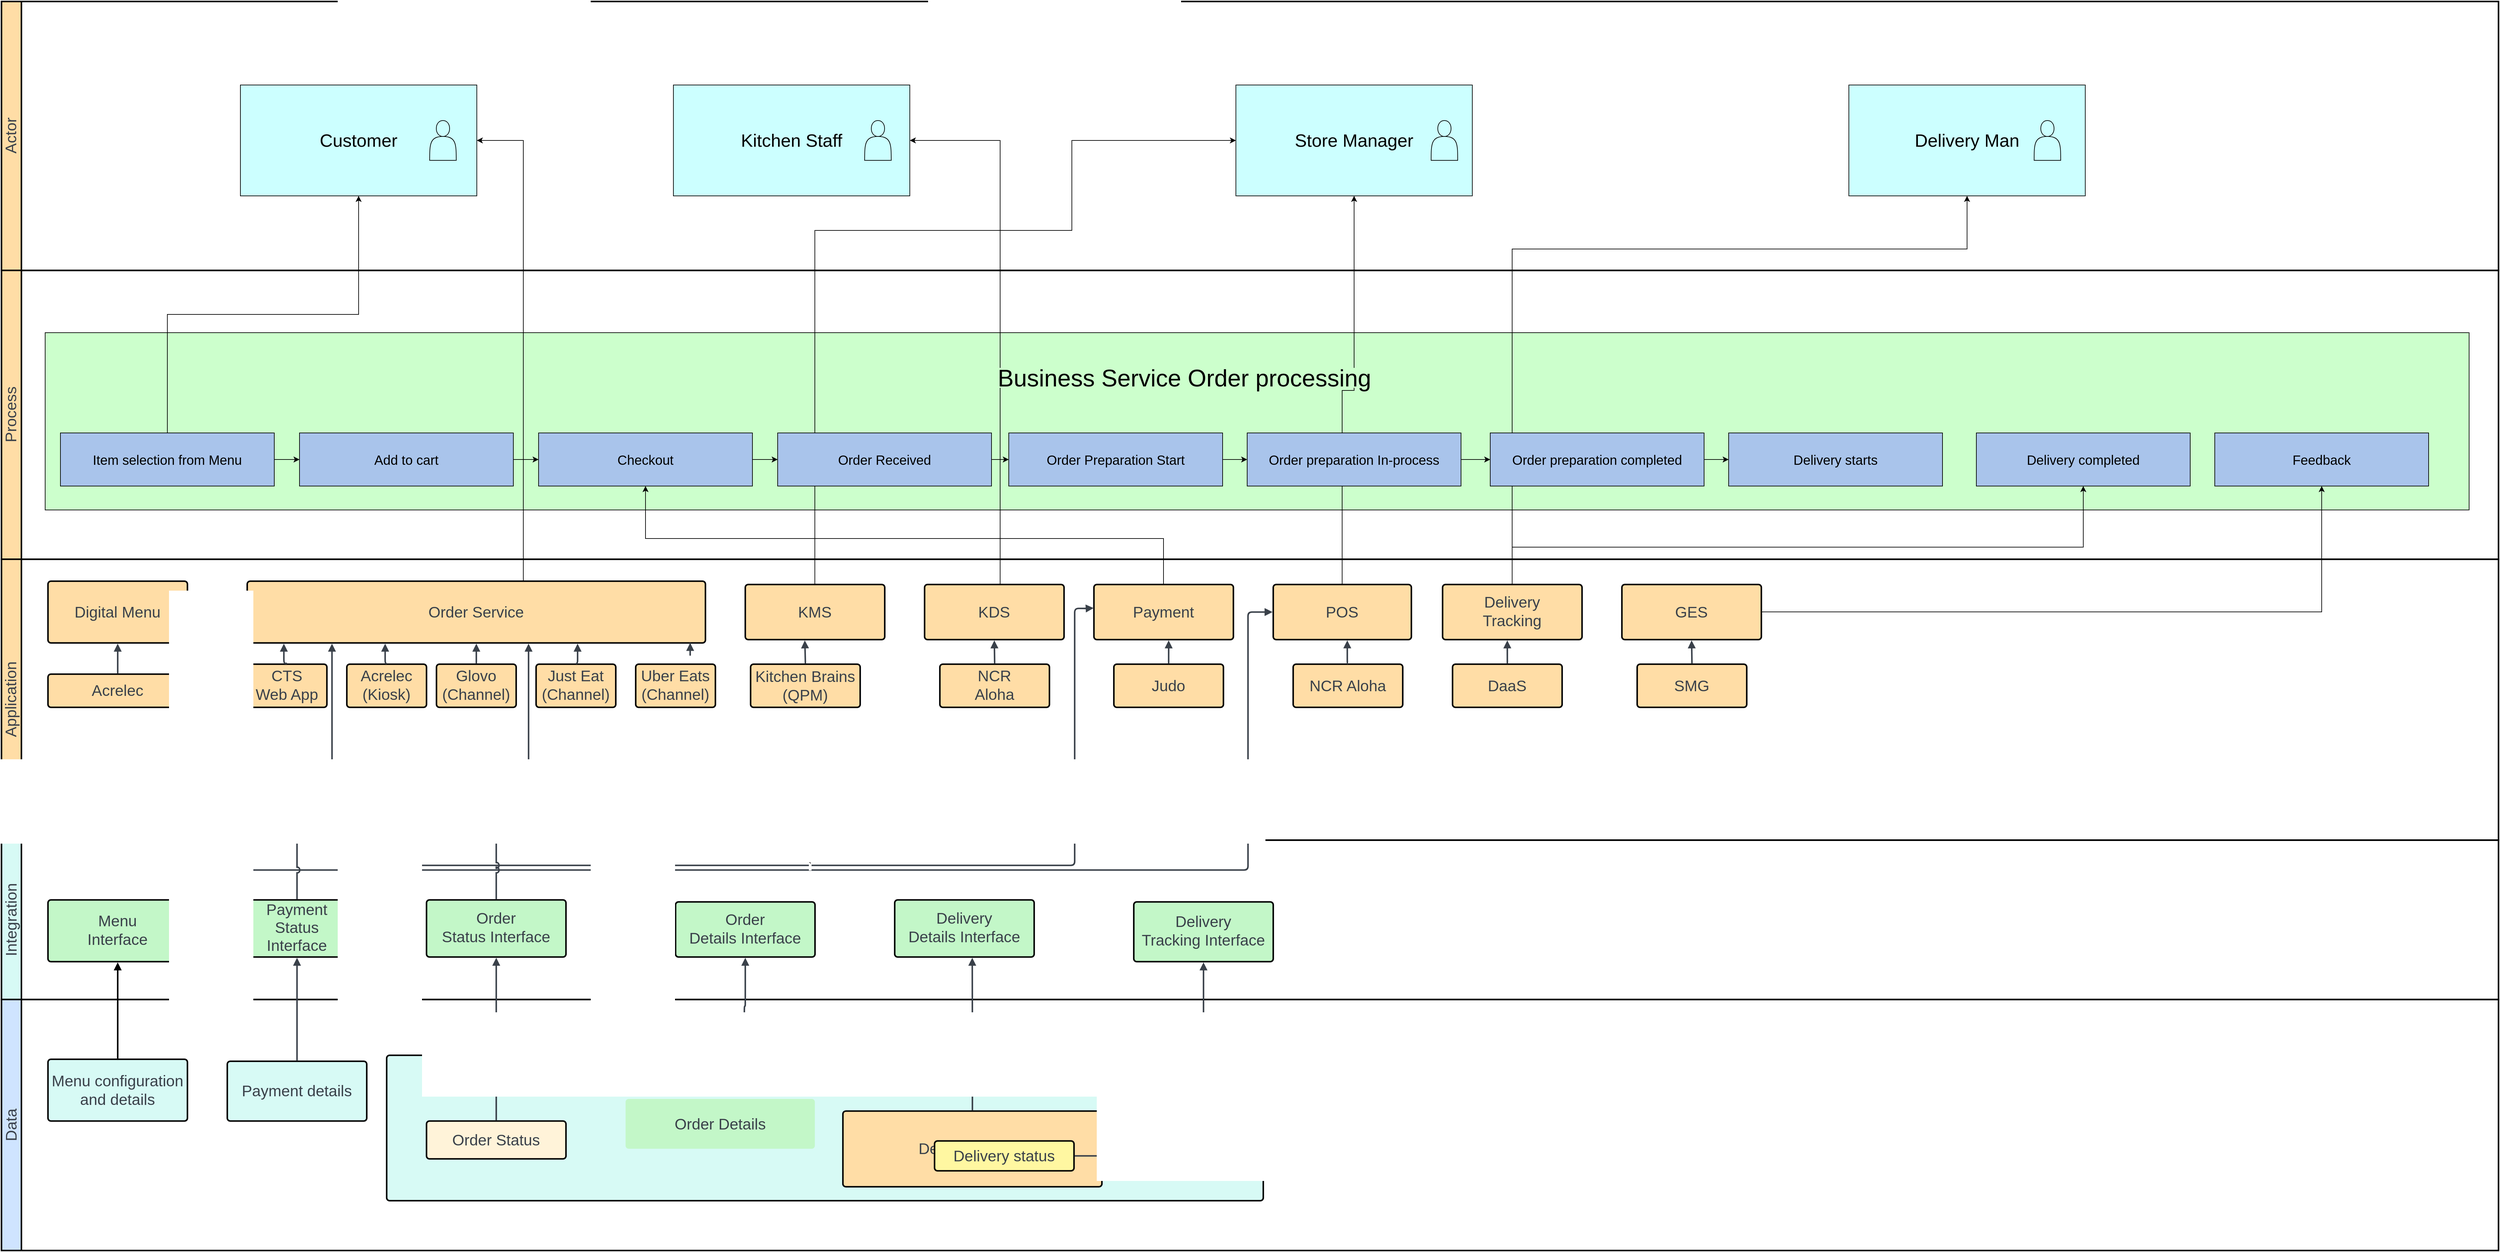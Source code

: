 <mxfile version="21.6.2" type="device">
  <diagram name="Page-1" id="ZvDbfGcEY6tCmh6Zo2Y_">
    <mxGraphModel dx="8260" dy="4990" grid="0" gridSize="10" guides="1" tooltips="1" connect="1" arrows="1" fold="1" page="0" pageScale="1" pageWidth="850" pageHeight="1100" math="0" shadow="0">
      <root>
        <mxCell id="0" />
        <mxCell id="1" parent="0" />
        <mxCell id="8yc8jTADafp3C34JI8rG-69" value="" style="rounded=0;whiteSpace=wrap;html=1;fillColor=#CCFFCC;" vertex="1" parent="1">
          <mxGeometry x="-234" y="349" width="3650" height="267" as="geometry" />
        </mxCell>
        <mxCell id="8yc8jTADafp3C34JI8rG-2" value="" style="html=1;overflow=block;blockSpacing=1;whiteSpace=wrap;container=1;pointerEvents=0;collapsible=0;recursiveResize=0;fontSize=13;align=center;spacing=0;verticalAlign=middle;strokeOpacity=100;fillOpacity=100;rounded=1;absoluteArcSize=1;arcSize=9;fillColor=#d7faf5;strokeWidth=2.3;lucidId=v8zP7Eo6Hf2w;" vertex="1" parent="1">
          <mxGeometry x="280" y="1437" width="1320" height="219" as="geometry" />
        </mxCell>
        <mxCell id="8yc8jTADafp3C34JI8rG-3" value="" style="fillColor=none;strokeColor=none;pointerEvents=0;fontStyle=0;html=1;whiteSpace=wrap;container=1;collapsible=0;childLayout=stackLayout;resizeParent=1;dropTarget=0;horizontalStack=0;fontSize=13;spacing=0;strokeOpacity=100;fillOpacity=100;rounded=1;absoluteArcSize=1;arcSize=9;horizontal=0;strokeWidth=2.3;" vertex="1" parent="1">
          <mxGeometry x="-300" y="-150" width="3760" height="1881" isRotated="1" as="geometry" />
        </mxCell>
        <mxCell id="8yc8jTADafp3C34JI8rG-4" value="Actor" style="swimlane;html=1;whiteSpace=wrap;connectable=0;fontStyle=0;startSize=30;dropTarget=0;rounded=0;horizontal=0;spacing=0;strokeOpacity=100;fillOpacity=100;fillColor=#ffdda6;strokeWidth=2.3;container=1;pointerEvents=0;collapsible=0;recursiveResize=0;fontSize=23.3;fontColor=#3a414a;align=center;" vertex="1" parent="8yc8jTADafp3C34JI8rG-3">
          <mxGeometry width="3760" height="405" as="geometry" />
        </mxCell>
        <mxCell id="8yc8jTADafp3C34JI8rG-5" value="Process" style="swimlane;html=1;whiteSpace=wrap;connectable=0;fontStyle=0;startSize=30;dropTarget=0;rounded=0;horizontal=0;spacing=0;strokeOpacity=100;fillOpacity=100;fillColor=#ffdda6;strokeWidth=2.3;container=1;pointerEvents=0;collapsible=0;recursiveResize=0;fontSize=23.3;fontColor=#3a414a;align=center;" vertex="1" parent="8yc8jTADafp3C34JI8rG-3">
          <mxGeometry y="405" width="3760" height="435" as="geometry" />
        </mxCell>
        <mxCell id="8yc8jTADafp3C34JI8rG-6" value="Application" style="swimlane;html=1;whiteSpace=wrap;connectable=0;fontStyle=0;startSize=30;dropTarget=0;rounded=0;horizontal=0;spacing=0;strokeOpacity=100;fillOpacity=100;fillColor=#ffdda6;strokeWidth=2.3;container=1;pointerEvents=0;collapsible=0;recursiveResize=0;fontSize=23.3;fontColor=#3a414a;align=center;" vertex="1" parent="8yc8jTADafp3C34JI8rG-3">
          <mxGeometry y="840" width="3760" height="423" as="geometry" />
        </mxCell>
        <mxCell id="8yc8jTADafp3C34JI8rG-7" value="Integration" style="swimlane;html=1;whiteSpace=wrap;connectable=0;fontStyle=0;startSize=30;dropTarget=0;rounded=0;horizontal=0;spacing=0;strokeOpacity=100;fillOpacity=100;strokeWidth=2.3;container=1;pointerEvents=0;collapsible=0;recursiveResize=0;fontSize=23.3;fontColor=#3a414a;align=center;fillColor=#d7faf5;" vertex="1" parent="8yc8jTADafp3C34JI8rG-3">
          <mxGeometry y="1263" width="3760" height="240.0" as="geometry" />
        </mxCell>
        <mxCell id="8yc8jTADafp3C34JI8rG-8" value="Data" style="swimlane;html=1;whiteSpace=wrap;connectable=0;fontStyle=0;startSize=30;dropTarget=0;rounded=0;horizontal=0;spacing=0;strokeOpacity=100;fillOpacity=100;strokeWidth=2.3;container=1;pointerEvents=0;collapsible=0;recursiveResize=0;fontSize=23.3;fontColor=#3a414a;align=center;fillColor=#cfe4ff;" vertex="1" parent="8yc8jTADafp3C34JI8rG-3">
          <mxGeometry y="1503" width="3760" height="378" as="geometry" />
        </mxCell>
        <mxCell id="8yc8jTADafp3C34JI8rG-9" value="Menu configuration and details" style="html=1;overflow=block;blockSpacing=1;whiteSpace=wrap;container=1;pointerEvents=0;collapsible=0;recursiveResize=0;fontSize=23.3;fontColor=#3a414a;align=center;spacing=0;strokeOpacity=100;fillOpacity=100;rounded=1;absoluteArcSize=1;arcSize=9;fillColor=#d7faf5;strokeWidth=2.3;lucidId=46zPXOGMLss8;" vertex="1" parent="1">
          <mxGeometry x="-230" y="1443" width="210" height="93" as="geometry" />
        </mxCell>
        <mxCell id="8yc8jTADafp3C34JI8rG-10" value="Payment details" style="html=1;overflow=block;blockSpacing=1;whiteSpace=wrap;container=1;pointerEvents=0;collapsible=0;recursiveResize=0;fontSize=23.3;fontColor=#3a414a;align=center;spacing=0;strokeOpacity=100;fillOpacity=100;rounded=1;absoluteArcSize=1;arcSize=9;fillColor=#d7faf5;strokeWidth=2.3;lucidId=G7zPmIAEnjiQ;" vertex="1" parent="1">
          <mxGeometry x="40" y="1446" width="210" height="90" as="geometry" />
        </mxCell>
        <mxCell id="8yc8jTADafp3C34JI8rG-11" value="Order Status" style="html=1;overflow=block;blockSpacing=1;whiteSpace=wrap;container=1;pointerEvents=0;collapsible=0;recursiveResize=0;fontSize=23.3;fontColor=#3a414a;align=center;spacing=0;verticalAlign=middle;strokeOpacity=100;fillOpacity=100;rounded=1;absoluteArcSize=1;arcSize=9;fillColor=#fff3d9;strokeWidth=2.3;lucidId=r8zPRhfnw4WM;" vertex="1" parent="1">
          <mxGeometry x="340" y="1536" width="210" height="57" as="geometry" />
        </mxCell>
        <mxCell id="8yc8jTADafp3C34JI8rG-12" value="Delivery Details" style="html=1;overflow=block;blockSpacing=1;whiteSpace=wrap;container=1;pointerEvents=0;collapsible=0;recursiveResize=0;fontSize=23.3;fontColor=#3a414a;align=center;spacing=0;strokeOpacity=100;fillOpacity=100;rounded=1;absoluteArcSize=1;arcSize=9;fillColor=#ffdda6;strokeWidth=2.3;lucidId=A8zPA9kbPxuv;" vertex="1" parent="1">
          <mxGeometry x="967" y="1521" width="390" height="114" as="geometry" />
        </mxCell>
        <mxCell id="8yc8jTADafp3C34JI8rG-13" value="&lt;div style=&quot;display: flex; justify-content: center; text-align: center; align-items: baseline; font-size: 0; line-height: 1.25;margin-top: -2px;&quot;&gt;&lt;span&gt;&lt;span style=&quot;font-size:23.3px;color:#3a414a;&quot;&gt;Menu &#xa;&lt;/span&gt;&lt;/span&gt;&lt;/div&gt;&lt;div style=&quot;display: flex; justify-content: center; text-align: center; align-items: baseline; font-size: 0; line-height: 1.25;margin-top: -2px;&quot;&gt;&lt;span&gt;&lt;span style=&quot;font-size:23.3px;color:#3a414a;&quot;&gt;Interface&lt;/span&gt;&lt;/span&gt;&lt;/div&gt;" style="html=1;overflow=block;blockSpacing=1;whiteSpace=wrap;container=1;pointerEvents=0;collapsible=0;recursiveResize=0;fontSize=13;spacing=0;strokeOpacity=100;fillOpacity=100;rounded=1;absoluteArcSize=1;arcSize=9;fillColor=#c3f7c8;strokeWidth=2.3;lucidId=c-zPAwPMT93m;" vertex="1" parent="1">
          <mxGeometry x="-230" y="1203" width="210" height="93" as="geometry" />
        </mxCell>
        <mxCell id="8yc8jTADafp3C34JI8rG-14" value="&lt;div style=&quot;display: flex; justify-content: center; text-align: center; align-items: baseline; font-size: 0; line-height: 1.25;margin-top: -2px;&quot;&gt;&lt;span&gt;&lt;span style=&quot;font-size:23.3px;color:#3a414a;&quot;&gt;Payment &#xa;&lt;/span&gt;&lt;/span&gt;&lt;/div&gt;&lt;div style=&quot;display: flex; justify-content: center; text-align: center; align-items: baseline; font-size: 0; line-height: 1.25;margin-top: -2px;&quot;&gt;&lt;span&gt;&lt;span style=&quot;font-size:23.3px;color:#3a414a;&quot;&gt;Status&#xa;&lt;/span&gt;&lt;/span&gt;&lt;/div&gt;&lt;div style=&quot;display: flex; justify-content: center; text-align: center; align-items: baseline; font-size: 0; line-height: 1.25;margin-top: -2px;&quot;&gt;&lt;span&gt;&lt;span style=&quot;font-size:23.3px;color:#3a414a;&quot;&gt; Interface&lt;/span&gt;&lt;/span&gt;&lt;/div&gt;" style="html=1;overflow=block;blockSpacing=1;whiteSpace=wrap;container=1;pointerEvents=0;collapsible=0;recursiveResize=0;fontSize=13;spacing=0;strokeOpacity=100;fillOpacity=100;rounded=1;absoluteArcSize=1;arcSize=9;fillColor=#c3f7c8;strokeWidth=2.3;lucidId=c-zPgWs8yYJ8;" vertex="1" parent="1">
          <mxGeometry x="40" y="1203" width="210" height="86" as="geometry" />
        </mxCell>
        <mxCell id="8yc8jTADafp3C34JI8rG-15" value="&lt;div style=&quot;display: flex; justify-content: center; text-align: center; align-items: baseline; font-size: 0; line-height: 1.25;margin-top: -2px;&quot;&gt;&lt;span&gt;&lt;span style=&quot;font-size:23.3px;color:#3a414a;&quot;&gt;Order&#xa;&lt;/span&gt;&lt;/span&gt;&lt;/div&gt;&lt;div style=&quot;display: flex; justify-content: center; text-align: center; align-items: baseline; font-size: 0; line-height: 1.25;margin-top: -2px;&quot;&gt;&lt;span&gt;&lt;span style=&quot;font-size:23.3px;color:#3a414a;&quot;&gt;Status   Interface&lt;/span&gt;&lt;/span&gt;&lt;/div&gt;" style="html=1;overflow=block;blockSpacing=1;whiteSpace=wrap;container=1;pointerEvents=0;collapsible=0;recursiveResize=0;fontSize=13;spacing=0;strokeOpacity=100;fillOpacity=100;rounded=1;absoluteArcSize=1;arcSize=9;fillColor=#c3f7c8;strokeWidth=2.3;lucidId=c-zPTlR79EHE;" vertex="1" parent="1">
          <mxGeometry x="340" y="1203" width="210" height="86" as="geometry" />
        </mxCell>
        <mxCell id="8yc8jTADafp3C34JI8rG-16" value="&lt;div style=&quot;display: flex; justify-content: center; text-align: center; align-items: baseline; font-size: 0; line-height: 1.25;margin-top: -2px;&quot;&gt;&lt;span&gt;&lt;span style=&quot;font-size:23.3px;color:#3a414a;&quot;&gt;Order&#xa;&lt;/span&gt;&lt;/span&gt;&lt;/div&gt;&lt;div style=&quot;display: flex; justify-content: center; text-align: center; align-items: baseline; font-size: 0; line-height: 1.25;margin-top: -2px;&quot;&gt;&lt;span&gt;&lt;span style=&quot;font-size:23.3px;color:#3a414a;&quot;&gt;Details   Interface&lt;/span&gt;&lt;/span&gt;&lt;/div&gt;" style="html=1;overflow=block;blockSpacing=1;whiteSpace=wrap;container=1;pointerEvents=0;collapsible=0;recursiveResize=0;fontSize=13;spacing=0;strokeOpacity=100;fillOpacity=100;rounded=1;absoluteArcSize=1;arcSize=9;fillColor=#c3f7c8;strokeWidth=2.3;lucidId=c-zP24GtG~HR;" vertex="1" parent="1">
          <mxGeometry x="715" y="1206" width="210" height="83" as="geometry" />
        </mxCell>
        <mxCell id="8yc8jTADafp3C34JI8rG-17" value="&lt;div style=&quot;display: flex; justify-content: center; text-align: center; align-items: baseline; font-size: 0; line-height: 1.25;margin-top: -2px;&quot;&gt;&lt;span&gt;&lt;span style=&quot;font-size:23.3px;color:#3a414a;&quot;&gt;Delivery &#xa;&lt;/span&gt;&lt;/span&gt;&lt;/div&gt;&lt;div style=&quot;display: flex; justify-content: center; text-align: center; align-items: baseline; font-size: 0; line-height: 1.25;margin-top: -2px;&quot;&gt;&lt;span&gt;&lt;span style=&quot;font-size:23.3px;color:#3a414a;&quot;&gt;Details   Interface&lt;/span&gt;&lt;/span&gt;&lt;/div&gt;" style="html=1;overflow=block;blockSpacing=1;whiteSpace=wrap;container=1;pointerEvents=0;collapsible=0;recursiveResize=0;fontSize=13;spacing=0;strokeOpacity=100;fillOpacity=100;rounded=1;absoluteArcSize=1;arcSize=9;fillColor=#c3f7c8;strokeWidth=2.3;lucidId=c-zPS9doqj61;" vertex="1" parent="1">
          <mxGeometry x="1045" y="1203" width="210" height="86" as="geometry" />
        </mxCell>
        <mxCell id="8yc8jTADafp3C34JI8rG-18" value="Delivery status" style="html=1;overflow=block;blockSpacing=1;whiteSpace=wrap;container=1;pointerEvents=0;collapsible=0;recursiveResize=0;fontSize=23.3;fontColor=#3a414a;align=center;spacing=0;strokeOpacity=100;fillOpacity=100;rounded=1;absoluteArcSize=1;arcSize=9;fillColor=#fff7a1;strokeWidth=2.3;lucidId=SbAPP2SUJQQt;" vertex="1" parent="1">
          <mxGeometry x="1105" y="1566" width="210" height="45" as="geometry" />
        </mxCell>
        <mxCell id="8yc8jTADafp3C34JI8rG-19" value="&lt;div style=&quot;display: flex; justify-content: center; text-align: center; align-items: baseline; font-size: 0; line-height: 1.25;margin-top: -2px;&quot;&gt;&lt;span&gt;&lt;span style=&quot;font-size:23.3px;color:#3a414a;&quot;&gt;Delivery&#xa;&lt;/span&gt;&lt;/span&gt;&lt;/div&gt;&lt;div style=&quot;display: flex; justify-content: center; text-align: center; align-items: baseline; font-size: 0; line-height: 1.25;margin-top: -2px;&quot;&gt;&lt;span&gt;&lt;span style=&quot;font-size:23.3px;color:#3a414a;&quot;&gt;Tracking  Interface&lt;/span&gt;&lt;/span&gt;&lt;/div&gt;" style="html=1;overflow=block;blockSpacing=1;whiteSpace=wrap;container=1;pointerEvents=0;collapsible=0;recursiveResize=0;fontSize=13;spacing=0;strokeOpacity=100;fillOpacity=100;rounded=1;absoluteArcSize=1;arcSize=9;fillColor=#c3f7c8;strokeWidth=2.3;lucidId=0bAPp1~nD-e4;" vertex="1" parent="1">
          <mxGeometry x="1405" y="1206" width="210" height="90" as="geometry" />
        </mxCell>
        <mxCell id="8yc8jTADafp3C34JI8rG-20" value="Digital Menu" style="html=1;overflow=block;blockSpacing=1;whiteSpace=wrap;container=1;pointerEvents=0;collapsible=0;recursiveResize=0;fontSize=23.3;fontColor=#3a414a;align=center;spacing=0;strokeOpacity=100;fillOpacity=100;rounded=1;absoluteArcSize=1;arcSize=9;fillColor=#ffdda6;strokeWidth=2.3;lucidId=GwAPLTz-Sjb5;" vertex="1" parent="1">
          <mxGeometry x="-230" y="723" width="210" height="93" as="geometry" />
        </mxCell>
        <mxCell id="8yc8jTADafp3C34JI8rG-104" style="edgeStyle=orthogonalEdgeStyle;rounded=0;orthogonalLoop=1;jettySize=auto;html=1;entryX=1;entryY=0.5;entryDx=0;entryDy=0;" edge="1" parent="1" source="8yc8jTADafp3C34JI8rG-21" target="8yc8jTADafp3C34JI8rG-91">
          <mxGeometry relative="1" as="geometry">
            <Array as="points">
              <mxPoint x="486" y="60" />
            </Array>
          </mxGeometry>
        </mxCell>
        <mxCell id="8yc8jTADafp3C34JI8rG-21" value="Order Service" style="html=1;overflow=block;blockSpacing=1;whiteSpace=wrap;container=1;pointerEvents=0;collapsible=0;recursiveResize=0;fontSize=23.3;fontColor=#3a414a;align=center;spacing=0;strokeOpacity=100;fillOpacity=100;rounded=1;absoluteArcSize=1;arcSize=9;fillColor=#ffdda6;strokeWidth=2.3;lucidId=6xAPy9Sf8H4m;" vertex="1" parent="1">
          <mxGeometry x="70" y="723" width="690" height="93" as="geometry" />
        </mxCell>
        <mxCell id="8yc8jTADafp3C34JI8rG-101" style="edgeStyle=orthogonalEdgeStyle;rounded=0;orthogonalLoop=1;jettySize=auto;html=1;entryX=0;entryY=0.5;entryDx=0;entryDy=0;" edge="1" parent="1" source="8yc8jTADafp3C34JI8rG-22" target="8yc8jTADafp3C34JI8rG-93">
          <mxGeometry relative="1" as="geometry">
            <Array as="points">
              <mxPoint x="925" y="195" />
              <mxPoint x="1312" y="195" />
              <mxPoint x="1312" y="60" />
            </Array>
          </mxGeometry>
        </mxCell>
        <mxCell id="8yc8jTADafp3C34JI8rG-22" value="KMS" style="html=1;overflow=block;blockSpacing=1;whiteSpace=wrap;container=1;pointerEvents=0;collapsible=0;recursiveResize=0;fontSize=23.3;fontColor=#3a414a;align=center;spacing=0;strokeOpacity=100;fillOpacity=100;rounded=1;absoluteArcSize=1;arcSize=9;fillColor=#ffdda6;strokeWidth=2.3;lucidId=NyAP18tNLJrh;" vertex="1" parent="1">
          <mxGeometry x="820" y="728" width="210" height="83" as="geometry" />
        </mxCell>
        <mxCell id="8yc8jTADafp3C34JI8rG-105" style="edgeStyle=orthogonalEdgeStyle;rounded=0;orthogonalLoop=1;jettySize=auto;html=1;entryX=1;entryY=0.5;entryDx=0;entryDy=0;" edge="1" parent="1" source="8yc8jTADafp3C34JI8rG-23" target="8yc8jTADafp3C34JI8rG-92">
          <mxGeometry relative="1" as="geometry">
            <Array as="points">
              <mxPoint x="1204" y="60" />
            </Array>
          </mxGeometry>
        </mxCell>
        <mxCell id="8yc8jTADafp3C34JI8rG-23" value="KDS" style="html=1;overflow=block;blockSpacing=1;whiteSpace=wrap;container=1;pointerEvents=0;collapsible=0;recursiveResize=0;fontSize=23.3;fontColor=#3a414a;align=center;spacing=0;strokeOpacity=100;fillOpacity=100;rounded=1;absoluteArcSize=1;arcSize=9;fillColor=#ffdda6;strokeWidth=2.3;lucidId=4yAPUQKzZDpk;" vertex="1" parent="1">
          <mxGeometry x="1090" y="728" width="210" height="83" as="geometry" />
        </mxCell>
        <mxCell id="8yc8jTADafp3C34JI8rG-107" style="edgeStyle=orthogonalEdgeStyle;rounded=0;orthogonalLoop=1;jettySize=auto;html=1;entryX=0.5;entryY=1;entryDx=0;entryDy=0;" edge="1" parent="1" source="8yc8jTADafp3C34JI8rG-24" target="8yc8jTADafp3C34JI8rG-71">
          <mxGeometry relative="1" as="geometry">
            <Array as="points">
              <mxPoint x="1450" y="659" />
              <mxPoint x="670" y="659" />
            </Array>
          </mxGeometry>
        </mxCell>
        <mxCell id="8yc8jTADafp3C34JI8rG-24" value="Payment" style="html=1;overflow=block;blockSpacing=1;whiteSpace=wrap;container=1;pointerEvents=0;collapsible=0;recursiveResize=0;fontSize=23.3;fontColor=#3a414a;align=center;spacing=0;strokeOpacity=100;fillOpacity=100;rounded=1;absoluteArcSize=1;arcSize=9;fillColor=#ffdda6;strokeWidth=2.3;lucidId=HzAPfaTV7KLA;" vertex="1" parent="1">
          <mxGeometry x="1345" y="728" width="210" height="83" as="geometry" />
        </mxCell>
        <mxCell id="8yc8jTADafp3C34JI8rG-100" style="edgeStyle=orthogonalEdgeStyle;rounded=0;orthogonalLoop=1;jettySize=auto;html=1;" edge="1" parent="1" source="8yc8jTADafp3C34JI8rG-25" target="8yc8jTADafp3C34JI8rG-93">
          <mxGeometry relative="1" as="geometry">
            <Array as="points">
              <mxPoint x="1719" y="436" />
              <mxPoint x="1737" y="436" />
            </Array>
          </mxGeometry>
        </mxCell>
        <mxCell id="8yc8jTADafp3C34JI8rG-25" value="POS" style="html=1;overflow=block;blockSpacing=1;whiteSpace=wrap;container=1;pointerEvents=0;collapsible=0;recursiveResize=0;fontSize=23.3;fontColor=#3a414a;align=center;spacing=0;strokeOpacity=100;fillOpacity=100;rounded=1;absoluteArcSize=1;arcSize=9;fillColor=#ffdda6;strokeWidth=2.3;lucidId=HzAP9B0bnEQ1;" vertex="1" parent="1">
          <mxGeometry x="1615" y="728" width="208" height="83" as="geometry" />
        </mxCell>
        <mxCell id="8yc8jTADafp3C34JI8rG-82" style="edgeStyle=orthogonalEdgeStyle;rounded=0;orthogonalLoop=1;jettySize=auto;html=1;entryX=0.5;entryY=1;entryDx=0;entryDy=0;" edge="1" parent="1" source="8yc8jTADafp3C34JI8rG-26" target="8yc8jTADafp3C34JI8rG-77">
          <mxGeometry relative="1" as="geometry">
            <Array as="points">
              <mxPoint x="1975" y="672" />
              <mxPoint x="2835" y="672" />
            </Array>
          </mxGeometry>
        </mxCell>
        <mxCell id="8yc8jTADafp3C34JI8rG-102" style="edgeStyle=orthogonalEdgeStyle;rounded=0;orthogonalLoop=1;jettySize=auto;html=1;entryX=0.5;entryY=1;entryDx=0;entryDy=0;" edge="1" parent="1" source="8yc8jTADafp3C34JI8rG-26" target="8yc8jTADafp3C34JI8rG-94">
          <mxGeometry relative="1" as="geometry">
            <Array as="points">
              <mxPoint x="1975" y="223" />
              <mxPoint x="2660" y="223" />
            </Array>
          </mxGeometry>
        </mxCell>
        <mxCell id="8yc8jTADafp3C34JI8rG-26" value="&lt;div style=&quot;display: flex; justify-content: center; text-align: center; align-items: baseline; font-size: 0; line-height: 1.25;margin-top: -2px;&quot;&gt;&lt;span&gt;&lt;span style=&quot;font-size:23.3px;color:#3a414a;&quot;&gt;Delivery &#xa;&lt;/span&gt;&lt;/span&gt;&lt;/div&gt;&lt;div style=&quot;display: flex; justify-content: center; text-align: center; align-items: baseline; font-size: 0; line-height: 1.25;margin-top: -2px;&quot;&gt;&lt;span&gt;&lt;span style=&quot;font-size:23.3px;color:#3a414a;&quot;&gt;Tracking&lt;/span&gt;&lt;/span&gt;&lt;/div&gt;" style="html=1;overflow=block;blockSpacing=1;whiteSpace=wrap;container=1;pointerEvents=0;collapsible=0;recursiveResize=0;fontSize=13;spacing=0;strokeOpacity=100;fillOpacity=100;rounded=1;absoluteArcSize=1;arcSize=9;fillColor=#ffdda6;strokeWidth=2.3;lucidId=PzAPBL9PAWoU;" vertex="1" parent="1">
          <mxGeometry x="1870" y="728" width="210" height="83" as="geometry" />
        </mxCell>
        <mxCell id="8yc8jTADafp3C34JI8rG-81" style="edgeStyle=orthogonalEdgeStyle;rounded=0;orthogonalLoop=1;jettySize=auto;html=1;entryX=0.5;entryY=1;entryDx=0;entryDy=0;" edge="1" parent="1" source="8yc8jTADafp3C34JI8rG-27" target="8yc8jTADafp3C34JI8rG-78">
          <mxGeometry relative="1" as="geometry" />
        </mxCell>
        <mxCell id="8yc8jTADafp3C34JI8rG-27" value="GES" style="html=1;overflow=block;blockSpacing=1;whiteSpace=wrap;container=1;pointerEvents=0;collapsible=0;recursiveResize=0;fontSize=23.3;fontColor=#3a414a;align=center;spacing=0;strokeOpacity=100;fillOpacity=100;rounded=1;absoluteArcSize=1;arcSize=9;fillColor=#ffdda6;strokeWidth=2.3;lucidId=PzAPBb1abWtv;" vertex="1" parent="1">
          <mxGeometry x="2140" y="728" width="210" height="83" as="geometry" />
        </mxCell>
        <mxCell id="8yc8jTADafp3C34JI8rG-28" value="Acrelec" style="html=1;overflow=block;blockSpacing=1;whiteSpace=wrap;container=1;pointerEvents=0;collapsible=0;recursiveResize=0;fontSize=23.3;fontColor=#3a414a;align=center;spacing=0;strokeOpacity=100;fillOpacity=100;rounded=1;absoluteArcSize=1;arcSize=9;fillColor=#ffdda6;strokeWidth=2.3;lucidId=5BAPgsWVB72q;" vertex="1" parent="1">
          <mxGeometry x="-230" y="863" width="210" height="50" as="geometry" />
        </mxCell>
        <mxCell id="8yc8jTADafp3C34JI8rG-29" value="&lt;div style=&quot;display: flex; justify-content: center; text-align: center; align-items: baseline; font-size: 0; line-height: 1.25;margin-top: -2px;&quot;&gt;&lt;span&gt;&lt;span style=&quot;font-size:23.3px;color:#3a414a;&quot;&gt;CTS &#xa;&lt;/span&gt;&lt;/span&gt;&lt;/div&gt;&lt;div style=&quot;display: flex; justify-content: center; text-align: center; align-items: baseline; font-size: 0; line-height: 1.25;margin-top: -2px;&quot;&gt;&lt;span&gt;&lt;span style=&quot;font-size:23.3px;color:#3a414a;&quot;&gt;Web App&lt;/span&gt;&lt;/span&gt;&lt;/div&gt;" style="html=1;overflow=block;blockSpacing=1;whiteSpace=wrap;container=1;pointerEvents=0;collapsible=0;recursiveResize=0;fontSize=13;spacing=0;strokeOpacity=100;fillOpacity=100;rounded=1;absoluteArcSize=1;arcSize=9;fillColor=#ffdda6;strokeWidth=2.3;lucidId=RCAPA6IK_NKk;" vertex="1" parent="1">
          <mxGeometry x="70" y="848" width="120" height="65" as="geometry" />
        </mxCell>
        <mxCell id="8yc8jTADafp3C34JI8rG-30" value="&lt;div style=&quot;display: flex; justify-content: center; text-align: center; align-items: baseline; font-size: 0; line-height: 1.25;margin-top: -2px;&quot;&gt;&lt;span&gt;&lt;span style=&quot;font-size:23.3px;color:#3a414a;&quot;&gt;Acrelec&#xa;&lt;/span&gt;&lt;/span&gt;&lt;/div&gt;&lt;div style=&quot;display: flex; justify-content: center; text-align: center; align-items: baseline; font-size: 0; line-height: 1.25;margin-top: -2px;&quot;&gt;&lt;span&gt;&lt;span style=&quot;font-size:23.3px;color:#3a414a;&quot;&gt;(Kiosk)&lt;/span&gt;&lt;/span&gt;&lt;/div&gt;" style="html=1;overflow=block;blockSpacing=1;whiteSpace=wrap;container=1;pointerEvents=0;collapsible=0;recursiveResize=0;fontSize=13;spacing=0;strokeOpacity=100;fillOpacity=100;rounded=1;absoluteArcSize=1;arcSize=9;fillColor=#ffdda6;strokeWidth=2.3;lucidId=0CAP9UF0d_pT;" vertex="1" parent="1">
          <mxGeometry x="220" y="848" width="120" height="65" as="geometry" />
        </mxCell>
        <mxCell id="8yc8jTADafp3C34JI8rG-31" value="&lt;div style=&quot;display: flex; justify-content: center; text-align: center; align-items: baseline; font-size: 0; line-height: 1.25;margin-top: -2px;&quot;&gt;&lt;span&gt;&lt;span style=&quot;font-size:23.3px;color:#3a414a;&quot;&gt;Glovo&#xa;&lt;/span&gt;&lt;/span&gt;&lt;/div&gt;&lt;div style=&quot;display: flex; justify-content: center; text-align: center; align-items: baseline; font-size: 0; line-height: 1.25;margin-top: -2px;&quot;&gt;&lt;span&gt;&lt;span style=&quot;font-size:23.3px;color:#3a414a;&quot;&gt;(Channel)&lt;/span&gt;&lt;/span&gt;&lt;/div&gt;" style="html=1;overflow=block;blockSpacing=1;whiteSpace=wrap;container=1;pointerEvents=0;collapsible=0;recursiveResize=0;fontSize=13;spacing=0;strokeOpacity=100;fillOpacity=100;rounded=1;absoluteArcSize=1;arcSize=9;fillColor=#ffdda6;strokeWidth=2.3;lucidId=4CAPJ-UXnwUI;" vertex="1" parent="1">
          <mxGeometry x="355" y="848" width="120" height="65" as="geometry" />
        </mxCell>
        <mxCell id="8yc8jTADafp3C34JI8rG-32" value="&lt;div style=&quot;display: flex; justify-content: center; text-align: center; align-items: baseline; font-size: 0; line-height: 1.25;margin-top: -2px;&quot;&gt;&lt;span&gt;&lt;span style=&quot;font-size:23.3px;color:#3a414a;&quot;&gt;Just Eat&#xa;&lt;/span&gt;&lt;/span&gt;&lt;/div&gt;&lt;div style=&quot;display: flex; justify-content: center; text-align: center; align-items: baseline; font-size: 0; line-height: 1.25;margin-top: -2px;&quot;&gt;&lt;span&gt;&lt;span style=&quot;font-size:23.3px;color:#3a414a;&quot;&gt;(Channel)&lt;/span&gt;&lt;/span&gt;&lt;/div&gt;" style="html=1;overflow=block;blockSpacing=1;whiteSpace=wrap;container=1;pointerEvents=0;collapsible=0;recursiveResize=0;fontSize=13;spacing=0;strokeOpacity=100;fillOpacity=100;rounded=1;absoluteArcSize=1;arcSize=9;fillColor=#ffdda6;strokeWidth=2.3;lucidId=gDAPrzLv5~T4;" vertex="1" parent="1">
          <mxGeometry x="505" y="848" width="120" height="65" as="geometry" />
        </mxCell>
        <mxCell id="8yc8jTADafp3C34JI8rG-33" value="&lt;div style=&quot;display: flex; justify-content: center; text-align: center; align-items: baseline; font-size: 0; line-height: 1.25;margin-top: -2px;&quot;&gt;&lt;span&gt;&lt;span style=&quot;font-size:23.3px;color:#3a414a;&quot;&gt;Uber Eats&#xa;&lt;/span&gt;&lt;/span&gt;&lt;/div&gt;&lt;div style=&quot;display: flex; justify-content: center; text-align: center; align-items: baseline; font-size: 0; line-height: 1.25;margin-top: -2px;&quot;&gt;&lt;span&gt;&lt;span style=&quot;font-size:23.3px;color:#3a414a;&quot;&gt;(Channel)&lt;/span&gt;&lt;/span&gt;&lt;/div&gt;" style="html=1;overflow=block;blockSpacing=1;whiteSpace=wrap;container=1;pointerEvents=0;collapsible=0;recursiveResize=0;fontSize=13;spacing=0;strokeOpacity=100;fillOpacity=100;rounded=1;absoluteArcSize=1;arcSize=9;fillColor=#ffdda6;strokeWidth=2.3;lucidId=nDAPfcSu6V6a;" vertex="1" parent="1">
          <mxGeometry x="655" y="848" width="120" height="65" as="geometry" />
        </mxCell>
        <mxCell id="8yc8jTADafp3C34JI8rG-34" value="Kitchen Brains (QPM)" style="html=1;overflow=block;blockSpacing=1;whiteSpace=wrap;container=1;pointerEvents=0;collapsible=0;recursiveResize=0;fontSize=23.3;fontColor=#3a414a;align=center;spacing=0;strokeOpacity=100;fillOpacity=100;rounded=1;absoluteArcSize=1;arcSize=9;fillColor=#ffdda6;strokeWidth=2.3;lucidId=KFAP2BVYM-VT;" vertex="1" parent="1">
          <mxGeometry x="828" y="848" width="165" height="65" as="geometry" />
        </mxCell>
        <mxCell id="8yc8jTADafp3C34JI8rG-35" value="&lt;div style=&quot;display: flex; justify-content: center; text-align: center; align-items: baseline; font-size: 0; line-height: 1.25;margin-top: -2px;&quot;&gt;&lt;span&gt;&lt;span style=&quot;font-size:23.3px;color:#3a414a;&quot;&gt;NCR &#xa;&lt;/span&gt;&lt;/span&gt;&lt;/div&gt;&lt;div style=&quot;display: flex; justify-content: center; text-align: center; align-items: baseline; font-size: 0; line-height: 1.25;margin-top: -2px;&quot;&gt;&lt;span&gt;&lt;span style=&quot;font-size:23.3px;color:#3a414a;&quot;&gt;Aloha&lt;/span&gt;&lt;/span&gt;&lt;/div&gt;" style="html=1;overflow=block;blockSpacing=1;whiteSpace=wrap;container=1;pointerEvents=0;collapsible=0;recursiveResize=0;fontSize=13;spacing=0;strokeOpacity=100;fillOpacity=100;rounded=1;absoluteArcSize=1;arcSize=9;fillColor=#ffdda6;strokeWidth=2.3;lucidId=IGAPSat8_PKd;" vertex="1" parent="1">
          <mxGeometry x="1113" y="848" width="165" height="65" as="geometry" />
        </mxCell>
        <mxCell id="8yc8jTADafp3C34JI8rG-36" value="Judo" style="html=1;overflow=block;blockSpacing=1;whiteSpace=wrap;container=1;pointerEvents=0;collapsible=0;recursiveResize=0;fontSize=23.3;fontColor=#3a414a;align=center;spacing=0;strokeOpacity=100;fillOpacity=100;rounded=1;absoluteArcSize=1;arcSize=9;fillColor=#ffdda6;strokeWidth=2.3;lucidId=5GAP38C2dIfr;" vertex="1" parent="1">
          <mxGeometry x="1375" y="848" width="165" height="65" as="geometry" />
        </mxCell>
        <mxCell id="8yc8jTADafp3C34JI8rG-37" value="NCR Aloha" style="html=1;overflow=block;blockSpacing=1;whiteSpace=wrap;container=1;pointerEvents=0;collapsible=0;recursiveResize=0;fontSize=23.3;fontColor=#3a414a;align=center;spacing=0;strokeOpacity=100;fillOpacity=100;rounded=1;absoluteArcSize=1;arcSize=9;fillColor=#ffdda6;strokeWidth=2.3;lucidId=cHAPTfe5Yrgf;" vertex="1" parent="1">
          <mxGeometry x="1645" y="848" width="165" height="65" as="geometry" />
        </mxCell>
        <mxCell id="8yc8jTADafp3C34JI8rG-38" value="DaaS" style="html=1;overflow=block;blockSpacing=1;whiteSpace=wrap;container=1;pointerEvents=0;collapsible=0;recursiveResize=0;fontSize=23.3;fontColor=#3a414a;align=center;spacing=0;strokeOpacity=100;fillOpacity=100;rounded=1;absoluteArcSize=1;arcSize=9;fillColor=#ffdda6;strokeWidth=2.3;lucidId=CHAPl0ZbglF1;" vertex="1" parent="1">
          <mxGeometry x="1885" y="848" width="165" height="65" as="geometry" />
        </mxCell>
        <mxCell id="8yc8jTADafp3C34JI8rG-39" value="SMG" style="html=1;overflow=block;blockSpacing=1;whiteSpace=wrap;container=1;pointerEvents=0;collapsible=0;recursiveResize=0;fontSize=23.3;fontColor=#3a414a;align=center;spacing=0;strokeOpacity=100;fillOpacity=100;rounded=1;absoluteArcSize=1;arcSize=9;fillColor=#ffdda6;strokeWidth=2.3;lucidId=QHAPcLjgveao;" vertex="1" parent="1">
          <mxGeometry x="2163" y="848" width="165" height="65" as="geometry" />
        </mxCell>
        <mxCell id="8yc8jTADafp3C34JI8rG-40" value="" style="html=1;jettySize=18;whiteSpace=wrap;fontSize=13;strokeOpacity=100;strokeWidth=2.3;rounded=1;arcSize=12;edgeStyle=orthogonalEdgeStyle;startArrow=none;endArrow=block;endFill=1;exitX=0.5;exitY=-0.012;exitPerimeter=0;entryX=0.5;entryY=1.012;entryPerimeter=0;lucidId=Y-zPZFua4O8Q;" edge="1" parent="1" source="8yc8jTADafp3C34JI8rG-9" target="8yc8jTADafp3C34JI8rG-13">
          <mxGeometry width="100" height="100" relative="1" as="geometry">
            <Array as="points" />
          </mxGeometry>
        </mxCell>
        <mxCell id="8yc8jTADafp3C34JI8rG-41" value="" style="html=1;jettySize=18;whiteSpace=wrap;fontSize=13;strokeColor=#3a414a;strokeOpacity=100;strokeWidth=2.3;rounded=1;arcSize=12;edgeStyle=orthogonalEdgeStyle;startArrow=none;endArrow=block;endFill=1;exitX=0.5;exitY=-0.012;exitPerimeter=0;entryX=0.5;entryY=1.013;entryPerimeter=0;lucidId=i~zPbHr1mbSR;" edge="1" parent="1" source="8yc8jTADafp3C34JI8rG-10" target="8yc8jTADafp3C34JI8rG-14">
          <mxGeometry width="100" height="100" relative="1" as="geometry">
            <Array as="points" />
          </mxGeometry>
        </mxCell>
        <mxCell id="8yc8jTADafp3C34JI8rG-42" value="" style="html=1;jettySize=18;whiteSpace=wrap;fontSize=13;strokeColor=#3a414a;strokeOpacity=100;strokeWidth=2.3;rounded=1;arcSize=12;edgeStyle=orthogonalEdgeStyle;startArrow=none;endArrow=block;endFill=1;exitX=0.408;exitY=-0.005;exitPerimeter=0;entryX=0.5;entryY=1.014;entryPerimeter=0;lucidId=L~zPxwC__yEu;" edge="1" parent="1" source="8yc8jTADafp3C34JI8rG-2" target="8yc8jTADafp3C34JI8rG-16">
          <mxGeometry width="100" height="100" relative="1" as="geometry">
            <Array as="points" />
          </mxGeometry>
        </mxCell>
        <mxCell id="8yc8jTADafp3C34JI8rG-43" value="" style="html=1;jettySize=18;whiteSpace=wrap;fontSize=13;strokeColor=#3a414a;strokeOpacity=100;strokeWidth=2.3;rounded=1;arcSize=12;edgeStyle=orthogonalEdgeStyle;startArrow=none;endArrow=block;endFill=1;exitX=1.005;exitY=0.5;exitPerimeter=0;entryX=0.5;entryY=1.012;entryPerimeter=0;lucidId=mcAP9YQMs7sm;" edge="1" parent="1" source="8yc8jTADafp3C34JI8rG-18" target="8yc8jTADafp3C34JI8rG-19">
          <mxGeometry width="100" height="100" relative="1" as="geometry">
            <Array as="points" />
          </mxGeometry>
        </mxCell>
        <mxCell id="8yc8jTADafp3C34JI8rG-44" value="" style="html=1;jettySize=18;whiteSpace=wrap;fontSize=13;strokeColor=#3a414a;strokeOpacity=100;strokeWidth=2.3;rounded=1;arcSize=12;edgeStyle=orthogonalEdgeStyle;startArrow=none;endArrow=block;endFill=1;exitX=0.5;exitY=-0.01;exitPerimeter=0;entryX=0.556;entryY=1.013;entryPerimeter=0;lucidId=uhAPmfJAf6.W;" edge="1" parent="1" source="8yc8jTADafp3C34JI8rG-12" target="8yc8jTADafp3C34JI8rG-17">
          <mxGeometry width="100" height="100" relative="1" as="geometry">
            <Array as="points" />
          </mxGeometry>
        </mxCell>
        <mxCell id="8yc8jTADafp3C34JI8rG-45" value="" style="html=1;jettySize=18;whiteSpace=wrap;fontSize=13;strokeColor=#3a414a;strokeOpacity=100;strokeWidth=2.3;rounded=1;arcSize=12;edgeStyle=orthogonalEdgeStyle;startArrow=none;endArrow=block;endFill=1;exitX=0.5;exitY=-0.02;exitPerimeter=0;entryX=0.5;entryY=1.013;entryPerimeter=0;lucidId=pmAPjE.1wO.P;" edge="1" parent="1" source="8yc8jTADafp3C34JI8rG-11" target="8yc8jTADafp3C34JI8rG-15">
          <mxGeometry width="100" height="100" relative="1" as="geometry">
            <Array as="points" />
          </mxGeometry>
        </mxCell>
        <mxCell id="8yc8jTADafp3C34JI8rG-46" value="Order Details" style="html=1;overflow=block;blockSpacing=1;whiteSpace=wrap;fontSize=23.3;fontColor=#3a414a;align=center;spacing=0;strokeOpacity=100;fillOpacity=100;rounded=1;absoluteArcSize=1;arcSize=9;fillColor=#c3f7c8;strokeWidth=0.8;strokeColor=none;lucidId=.nAPrRj6bmlG;" vertex="1" parent="1">
          <mxGeometry x="640" y="1503" width="285" height="75" as="geometry" />
        </mxCell>
        <mxCell id="8yc8jTADafp3C34JI8rG-47" value="" style="html=1;jettySize=18;whiteSpace=wrap;fontSize=13;strokeColor=#3a414a;strokeOpacity=100;strokeWidth=2.3;rounded=1;arcSize=12;edgeStyle=orthogonalEdgeStyle;startArrow=none;endArrow=block;endFill=1;exitX=0.5;exitY=-0.022;exitPerimeter=0;entryX=0.5;entryY=1.012;entryPerimeter=0;lucidId=KCAPVu9COG~C;" edge="1" parent="1" source="8yc8jTADafp3C34JI8rG-28" target="8yc8jTADafp3C34JI8rG-20">
          <mxGeometry width="100" height="100" relative="1" as="geometry">
            <Array as="points" />
          </mxGeometry>
        </mxCell>
        <mxCell id="8yc8jTADafp3C34JI8rG-48" value="" style="html=1;jettySize=18;whiteSpace=wrap;fontSize=13;strokeColor=#3a414a;strokeOpacity=100;strokeWidth=2.3;rounded=1;arcSize=12;edgeStyle=orthogonalEdgeStyle;startArrow=none;endArrow=block;endFill=1;exitX=0.5;exitY=-0.017;exitPerimeter=0;entryX=0.08;entryY=1.012;entryPerimeter=0;lucidId=ODAPI0qd3tkD;" edge="1" parent="1" source="8yc8jTADafp3C34JI8rG-29" target="8yc8jTADafp3C34JI8rG-21">
          <mxGeometry width="100" height="100" relative="1" as="geometry">
            <Array as="points" />
          </mxGeometry>
        </mxCell>
        <mxCell id="8yc8jTADafp3C34JI8rG-49" value="" style="html=1;jettySize=18;whiteSpace=wrap;fontSize=13;strokeColor=#3a414a;strokeOpacity=100;strokeWidth=2.3;rounded=1;arcSize=12;edgeStyle=orthogonalEdgeStyle;startArrow=none;endArrow=block;endFill=1;exitX=0.5;exitY=-0.017;exitPerimeter=0;entryX=0.301;entryY=1.012;entryPerimeter=0;lucidId=cEAPTU~yP_1A;" edge="1" parent="1" source="8yc8jTADafp3C34JI8rG-30" target="8yc8jTADafp3C34JI8rG-21">
          <mxGeometry width="100" height="100" relative="1" as="geometry">
            <Array as="points" />
          </mxGeometry>
        </mxCell>
        <mxCell id="8yc8jTADafp3C34JI8rG-50" value="" style="html=1;jettySize=18;whiteSpace=wrap;fontSize=13;strokeColor=#3a414a;strokeOpacity=100;strokeWidth=2.3;rounded=1;arcSize=12;edgeStyle=orthogonalEdgeStyle;startArrow=none;endArrow=block;endFill=1;exitX=0.5;exitY=-0.017;exitPerimeter=0;entryX=0.5;entryY=1.012;entryPerimeter=0;lucidId=KEAPSyq.QZqv;" edge="1" parent="1" source="8yc8jTADafp3C34JI8rG-31" target="8yc8jTADafp3C34JI8rG-21">
          <mxGeometry width="100" height="100" relative="1" as="geometry">
            <Array as="points" />
          </mxGeometry>
        </mxCell>
        <mxCell id="8yc8jTADafp3C34JI8rG-51" value="" style="html=1;jettySize=18;whiteSpace=wrap;fontSize=13;strokeColor=#3a414a;strokeOpacity=100;strokeWidth=2.3;rounded=1;arcSize=12;edgeStyle=orthogonalEdgeStyle;startArrow=none;endArrow=block;endFill=1;exitX=0.5;exitY=-0.017;exitPerimeter=0;entryX=0.721;entryY=1.012;entryPerimeter=0;lucidId=nFAPSHHH8_Tp;" edge="1" parent="1" source="8yc8jTADafp3C34JI8rG-32" target="8yc8jTADafp3C34JI8rG-21">
          <mxGeometry width="100" height="100" relative="1" as="geometry">
            <Array as="points" />
          </mxGeometry>
        </mxCell>
        <mxCell id="8yc8jTADafp3C34JI8rG-52" value="" style="html=1;jettySize=18;whiteSpace=wrap;fontSize=13;strokeColor=#3a414a;strokeOpacity=100;strokeWidth=2.3;rounded=1;arcSize=12;edgeStyle=orthogonalEdgeStyle;startArrow=none;endArrow=block;endFill=1;exitY=1.012;exitPerimeter=0;entryY=1.012;entryPerimeter=0;lucidId=rFAPEUMFwQhG;" edge="1" parent="1" source="8yc8jTADafp3C34JI8rG-21" target="8yc8jTADafp3C34JI8rG-21">
          <mxGeometry width="100" height="100" relative="1" as="geometry">
            <Array as="points">
              <mxPoint x="737" y="837" generated="1" />
              <mxPoint x="737" y="837" generated="1" />
            </Array>
          </mxGeometry>
        </mxCell>
        <mxCell id="8yc8jTADafp3C34JI8rG-53" value="" style="html=1;jettySize=18;whiteSpace=wrap;fontSize=13;strokeColor=#3a414a;strokeOpacity=100;strokeWidth=2.3;rounded=1;arcSize=12;edgeStyle=orthogonalEdgeStyle;startArrow=none;endArrow=block;endFill=1;exitX=0.5;exitY=-0.017;exitPerimeter=0;entryX=0.427;entryY=1.014;entryPerimeter=0;lucidId=RFAPopu-.aVD;" edge="1" parent="1" source="8yc8jTADafp3C34JI8rG-34" target="8yc8jTADafp3C34JI8rG-22">
          <mxGeometry width="100" height="100" relative="1" as="geometry">
            <Array as="points" />
          </mxGeometry>
        </mxCell>
        <mxCell id="8yc8jTADafp3C34JI8rG-54" value="" style="html=1;jettySize=18;whiteSpace=wrap;fontSize=13;strokeColor=#3a414a;strokeOpacity=100;strokeWidth=2.3;rounded=1;arcSize=12;edgeStyle=orthogonalEdgeStyle;startArrow=none;endArrow=block;endFill=1;exitX=0.5;exitY=-0.017;exitPerimeter=0;entryX=0.5;entryY=1.014;entryPerimeter=0;lucidId=NGAPPjyvPpHp;" edge="1" parent="1" source="8yc8jTADafp3C34JI8rG-35" target="8yc8jTADafp3C34JI8rG-23">
          <mxGeometry width="100" height="100" relative="1" as="geometry">
            <Array as="points" />
          </mxGeometry>
        </mxCell>
        <mxCell id="8yc8jTADafp3C34JI8rG-55" value="" style="html=1;jettySize=18;whiteSpace=wrap;fontSize=13;strokeColor=#3a414a;strokeOpacity=100;strokeWidth=2.3;rounded=1;arcSize=12;edgeStyle=orthogonalEdgeStyle;startArrow=none;endArrow=block;endFill=1;exitX=0.5;exitY=-0.017;exitPerimeter=0;entryX=0.536;entryY=1.014;entryPerimeter=0;lucidId=9HAPUlAG6-UZ;" edge="1" parent="1" source="8yc8jTADafp3C34JI8rG-36" target="8yc8jTADafp3C34JI8rG-24">
          <mxGeometry width="100" height="100" relative="1" as="geometry">
            <Array as="points" />
          </mxGeometry>
        </mxCell>
        <mxCell id="8yc8jTADafp3C34JI8rG-56" value="" style="html=1;jettySize=18;whiteSpace=wrap;fontSize=13;strokeColor=#3a414a;strokeOpacity=100;strokeWidth=2.3;rounded=1;arcSize=12;edgeStyle=orthogonalEdgeStyle;startArrow=none;endArrow=block;endFill=1;exitX=0.5;exitY=-0.017;exitPerimeter=0;entryX=0.536;entryY=1.014;entryPerimeter=0;lucidId=fIAPa51qLTli;" edge="1" parent="1" source="8yc8jTADafp3C34JI8rG-37" target="8yc8jTADafp3C34JI8rG-25">
          <mxGeometry width="100" height="100" relative="1" as="geometry">
            <Array as="points" />
          </mxGeometry>
        </mxCell>
        <mxCell id="8yc8jTADafp3C34JI8rG-57" value="" style="html=1;jettySize=18;whiteSpace=wrap;fontSize=13;strokeColor=#3a414a;strokeOpacity=100;strokeWidth=2.3;rounded=1;arcSize=12;edgeStyle=orthogonalEdgeStyle;startArrow=none;endArrow=block;endFill=1;exitX=0.5;exitY=-0.017;exitPerimeter=0;entryX=0.464;entryY=1.014;entryPerimeter=0;lucidId=mIAPgCFsbZmo;" edge="1" parent="1" source="8yc8jTADafp3C34JI8rG-38" target="8yc8jTADafp3C34JI8rG-26">
          <mxGeometry width="100" height="100" relative="1" as="geometry">
            <Array as="points" />
          </mxGeometry>
        </mxCell>
        <mxCell id="8yc8jTADafp3C34JI8rG-58" value="" style="html=1;jettySize=18;whiteSpace=wrap;fontSize=13;strokeColor=#3a414a;strokeOpacity=100;strokeWidth=2.3;rounded=1;arcSize=12;edgeStyle=orthogonalEdgeStyle;startArrow=none;endArrow=block;endFill=1;exitX=0.5;exitY=-0.017;exitPerimeter=0;entryX=0.5;entryY=1.014;entryPerimeter=0;lucidId=tIAPa7wB9ddQ;" edge="1" parent="1" source="8yc8jTADafp3C34JI8rG-39" target="8yc8jTADafp3C34JI8rG-27">
          <mxGeometry width="100" height="100" relative="1" as="geometry">
            <Array as="points" />
          </mxGeometry>
        </mxCell>
        <mxCell id="8yc8jTADafp3C34JI8rG-59" value="" style="html=1;jettySize=18;whiteSpace=wrap;fontSize=13;strokeColor=#3a414a;strokeOpacity=100;strokeWidth=2.3;rounded=1;arcSize=12;edgeStyle=orthogonalEdgeStyle;startArrow=none;endArrow=block;endFill=1;exitX=0.5;exitY=-0.019;exitPerimeter=0;entryX=1.005;entryY=0.5;entryPerimeter=0;lucidId=M6APRKj47mgB;" edge="1" parent="1" source="8yc8jTADafp3C34JI8rG-60" target="8yc8jTADafp3C34JI8rG-20">
          <mxGeometry width="100" height="100" relative="1" as="geometry">
            <Array as="points">
              <mxPoint x="35" y="790" />
            </Array>
          </mxGeometry>
        </mxCell>
        <mxCell id="8yc8jTADafp3C34JI8rG-60" value="" style="html=1;overflow=block;blockSpacing=1;whiteSpace=wrap;shape=mxgraph.flowchart.or;fontSize=13;spacing=3.8;strokeColor=#3a414a;strokeOpacity=100;rounded=1;absoluteArcSize=1;arcSize=9;strokeWidth=2.3;lucidId=69APYGZxj89P;" vertex="1" parent="1">
          <mxGeometry x="-15" y="1128" width="60" height="60" as="geometry" />
        </mxCell>
        <mxCell id="8yc8jTADafp3C34JI8rG-61" value="" style="html=1;jettySize=18;whiteSpace=wrap;fontSize=13;strokeColor=#3a414a;strokeOpacity=100;strokeWidth=2.3;rounded=1;arcSize=12;edgeStyle=orthogonalEdgeStyle;startArrow=none;endArrow=block;endFill=1;exitX=1.005;exitY=0.5;exitPerimeter=0;entryX=0.5;entryY=1.019;entryPerimeter=0;lucidId=k~APgSOOCb15;" edge="1" parent="1" source="8yc8jTADafp3C34JI8rG-13" target="8yc8jTADafp3C34JI8rG-60">
          <mxGeometry width="100" height="100" relative="1" as="geometry">
            <Array as="points" />
          </mxGeometry>
        </mxCell>
        <mxCell id="8yc8jTADafp3C34JI8rG-62" value="" style="html=1;jettySize=18;whiteSpace=wrap;fontSize=13;strokeColor=#3a414a;strokeOpacity=100;strokeWidth=2.3;rounded=1;arcSize=12;edgeStyle=orthogonalEdgeStyle;startArrow=none;endArrow=block;endFill=1;exitX=0.5;exitY=-0.019;exitPerimeter=0;entryX=-0.002;entryY=0.5;entryPerimeter=0;lucidId=2~APj6T8r42m;" edge="1" parent="1" source="8yc8jTADafp3C34JI8rG-60" target="8yc8jTADafp3C34JI8rG-21">
          <mxGeometry width="100" height="100" relative="1" as="geometry">
            <Array as="points">
              <mxPoint x="35" y="790" />
            </Array>
          </mxGeometry>
        </mxCell>
        <mxCell id="8yc8jTADafp3C34JI8rG-63" value="" style="html=1;jettySize=18;whiteSpace=wrap;fontSize=13;strokeColor=#3a414a;strokeOpacity=100;strokeWidth=2.3;rounded=1;arcSize=12;edgeStyle=orthogonalEdgeStyle;startArrow=none;endArrow=block;endFill=1;exitX=1.019;exitY=0.5;exitPerimeter=0;entryX=-0.005;entryY=0.5;entryPerimeter=0;lucidId=dbBPd~.mFJsf;" edge="1" parent="1" source="8yc8jTADafp3C34JI8rG-60" target="8yc8jTADafp3C34JI8rG-25">
          <mxGeometry width="100" height="100" relative="1" as="geometry">
            <Array as="points">
              <mxPoint x="1577" y="1158" />
              <mxPoint x="1577" y="770" />
            </Array>
          </mxGeometry>
        </mxCell>
        <mxCell id="8yc8jTADafp3C34JI8rG-64" value="" style="html=1;jettySize=18;whiteSpace=wrap;fontSize=13;strokeColor=#3a414a;strokeOpacity=100;strokeWidth=2.3;rounded=1;arcSize=12;edgeStyle=orthogonalEdgeStyle;jumpStyle=arc;startArrow=none;endArrow=block;endFill=1;exitX=0.5;exitY=-0.013;exitPerimeter=0;entryX=0.185;entryY=1.012;entryPerimeter=0;lucidId=IbBPMRFrNjIy;" edge="1" parent="1" source="8yc8jTADafp3C34JI8rG-14" target="8yc8jTADafp3C34JI8rG-21">
          <mxGeometry width="100" height="100" relative="1" as="geometry">
            <Array as="points" />
          </mxGeometry>
        </mxCell>
        <mxCell id="8yc8jTADafp3C34JI8rG-65" value="`" style="html=1;jettySize=18;whiteSpace=wrap;fontSize=13;strokeColor=#3a414a;strokeOpacity=100;strokeWidth=2.3;rounded=1;arcSize=12;edgeStyle=orthogonalEdgeStyle;jumpStyle=arc;startArrow=none;endArrow=block;endFill=1;exitX=1.005;exitY=0.5;exitPerimeter=0;lucidId=kcBP.KEQB82u;entryX=-0.002;entryY=0.428;entryDx=0;entryDy=0;entryPerimeter=0;" edge="1" parent="1" target="8yc8jTADafp3C34JI8rG-24">
          <mxGeometry width="100" height="100" relative="1" as="geometry">
            <Array as="points">
              <mxPoint x="242" y="1269" />
              <mxPoint x="277" y="1269" />
              <mxPoint x="277" y="1151" />
              <mxPoint x="1316" y="1151" />
              <mxPoint x="1316" y="764" />
              <mxPoint x="1335" y="764" />
            </Array>
            <mxPoint x="242.0" y="1249" as="sourcePoint" />
            <mxPoint x="1334.95" y="758" as="targetPoint" />
          </mxGeometry>
        </mxCell>
        <mxCell id="8yc8jTADafp3C34JI8rG-66" value="" style="html=1;jettySize=18;whiteSpace=wrap;fontSize=13;strokeColor=#3a414a;strokeOpacity=100;strokeWidth=2.3;rounded=1;arcSize=12;edgeStyle=orthogonalEdgeStyle;jumpStyle=arc;startArrow=none;endArrow=block;endFill=1;exitX=0.5;exitY=-0.013;exitPerimeter=0;entryX=0.614;entryY=1.012;entryPerimeter=0;lucidId=iiBPuKS.CypM;" edge="1" parent="1" source="8yc8jTADafp3C34JI8rG-15" target="8yc8jTADafp3C34JI8rG-21">
          <mxGeometry width="100" height="100" relative="1" as="geometry">
            <Array as="points" />
          </mxGeometry>
        </mxCell>
        <mxCell id="8yc8jTADafp3C34JI8rG-90" value="" style="edgeStyle=orthogonalEdgeStyle;rounded=0;orthogonalLoop=1;jettySize=auto;html=1;fillColor=#A9C4EB;fontSize=20;" edge="1" parent="1" source="8yc8jTADafp3C34JI8rG-68" target="8yc8jTADafp3C34JI8rG-70">
          <mxGeometry relative="1" as="geometry" />
        </mxCell>
        <mxCell id="8yc8jTADafp3C34JI8rG-103" style="edgeStyle=orthogonalEdgeStyle;rounded=0;orthogonalLoop=1;jettySize=auto;html=1;entryX=0.5;entryY=1;entryDx=0;entryDy=0;" edge="1" parent="1" source="8yc8jTADafp3C34JI8rG-68" target="8yc8jTADafp3C34JI8rG-91">
          <mxGeometry relative="1" as="geometry" />
        </mxCell>
        <mxCell id="8yc8jTADafp3C34JI8rG-68" value="Item selection from Menu" style="rounded=0;whiteSpace=wrap;html=1;fillColor=#A9C4EB;fontSize=20;" vertex="1" parent="1">
          <mxGeometry x="-211" y="500" width="322" height="80" as="geometry" />
        </mxCell>
        <mxCell id="8yc8jTADafp3C34JI8rG-89" value="" style="edgeStyle=orthogonalEdgeStyle;rounded=0;orthogonalLoop=1;jettySize=auto;html=1;fillColor=#A9C4EB;fontSize=20;" edge="1" parent="1" source="8yc8jTADafp3C34JI8rG-70" target="8yc8jTADafp3C34JI8rG-71">
          <mxGeometry relative="1" as="geometry" />
        </mxCell>
        <mxCell id="8yc8jTADafp3C34JI8rG-70" value="Add to cart" style="rounded=0;whiteSpace=wrap;html=1;fillColor=#A9C4EB;fontSize=20;" vertex="1" parent="1">
          <mxGeometry x="149" y="500" width="322" height="80" as="geometry" />
        </mxCell>
        <mxCell id="8yc8jTADafp3C34JI8rG-88" value="" style="edgeStyle=orthogonalEdgeStyle;rounded=0;orthogonalLoop=1;jettySize=auto;html=1;fillColor=#A9C4EB;fontSize=20;" edge="1" parent="1" source="8yc8jTADafp3C34JI8rG-71" target="8yc8jTADafp3C34JI8rG-72">
          <mxGeometry relative="1" as="geometry" />
        </mxCell>
        <mxCell id="8yc8jTADafp3C34JI8rG-71" value="Checkout" style="rounded=0;whiteSpace=wrap;html=1;fillColor=#A9C4EB;fontSize=20;" vertex="1" parent="1">
          <mxGeometry x="509" y="500" width="322" height="80" as="geometry" />
        </mxCell>
        <mxCell id="8yc8jTADafp3C34JI8rG-87" value="" style="edgeStyle=orthogonalEdgeStyle;rounded=0;orthogonalLoop=1;jettySize=auto;html=1;fillColor=#A9C4EB;fontSize=20;" edge="1" parent="1" source="8yc8jTADafp3C34JI8rG-72" target="8yc8jTADafp3C34JI8rG-73">
          <mxGeometry relative="1" as="geometry" />
        </mxCell>
        <mxCell id="8yc8jTADafp3C34JI8rG-72" value="Order Received" style="rounded=0;whiteSpace=wrap;html=1;fillColor=#A9C4EB;fontSize=20;" vertex="1" parent="1">
          <mxGeometry x="869" y="500" width="322" height="80" as="geometry" />
        </mxCell>
        <mxCell id="8yc8jTADafp3C34JI8rG-86" value="" style="edgeStyle=orthogonalEdgeStyle;rounded=0;orthogonalLoop=1;jettySize=auto;html=1;fillColor=#A9C4EB;fontSize=20;" edge="1" parent="1" source="8yc8jTADafp3C34JI8rG-73" target="8yc8jTADafp3C34JI8rG-74">
          <mxGeometry relative="1" as="geometry" />
        </mxCell>
        <mxCell id="8yc8jTADafp3C34JI8rG-73" value="Order Preparation Start" style="rounded=0;whiteSpace=wrap;html=1;fillColor=#A9C4EB;fontSize=20;" vertex="1" parent="1">
          <mxGeometry x="1217" y="500" width="322" height="80" as="geometry" />
        </mxCell>
        <mxCell id="8yc8jTADafp3C34JI8rG-84" value="" style="edgeStyle=orthogonalEdgeStyle;rounded=0;orthogonalLoop=1;jettySize=auto;html=1;fillColor=#A9C4EB;fontSize=20;" edge="1" parent="1" source="8yc8jTADafp3C34JI8rG-74" target="8yc8jTADafp3C34JI8rG-75">
          <mxGeometry relative="1" as="geometry" />
        </mxCell>
        <mxCell id="8yc8jTADafp3C34JI8rG-74" value="Order preparation In-process" style="rounded=0;whiteSpace=wrap;html=1;fillColor=#A9C4EB;fontSize=20;" vertex="1" parent="1">
          <mxGeometry x="1576" y="500" width="322" height="80" as="geometry" />
        </mxCell>
        <mxCell id="8yc8jTADafp3C34JI8rG-83" value="" style="edgeStyle=orthogonalEdgeStyle;rounded=0;orthogonalLoop=1;jettySize=auto;html=1;fillColor=#A9C4EB;fontSize=20;" edge="1" parent="1" source="8yc8jTADafp3C34JI8rG-75" target="8yc8jTADafp3C34JI8rG-76">
          <mxGeometry relative="1" as="geometry" />
        </mxCell>
        <mxCell id="8yc8jTADafp3C34JI8rG-75" value="Order preparation completed" style="rounded=0;whiteSpace=wrap;html=1;fillColor=#A9C4EB;fontSize=20;" vertex="1" parent="1">
          <mxGeometry x="1942" y="500" width="322" height="80" as="geometry" />
        </mxCell>
        <mxCell id="8yc8jTADafp3C34JI8rG-76" value="Delivery starts" style="rounded=0;whiteSpace=wrap;html=1;fillColor=#A9C4EB;fontSize=20;" vertex="1" parent="1">
          <mxGeometry x="2301" y="500" width="322" height="80" as="geometry" />
        </mxCell>
        <mxCell id="8yc8jTADafp3C34JI8rG-77" value="Delivery completed" style="rounded=0;whiteSpace=wrap;html=1;fillColor=#A9C4EB;fontSize=20;" vertex="1" parent="1">
          <mxGeometry x="2674" y="500" width="322" height="80" as="geometry" />
        </mxCell>
        <mxCell id="8yc8jTADafp3C34JI8rG-78" value="Feedback" style="rounded=0;whiteSpace=wrap;html=1;fillColor=#A9C4EB;fontSize=20;" vertex="1" parent="1">
          <mxGeometry x="3033" y="500" width="322" height="80" as="geometry" />
        </mxCell>
        <mxCell id="8yc8jTADafp3C34JI8rG-79" value="&lt;font style=&quot;font-size: 36px;&quot;&gt;Business Service Order processing&lt;/font&gt;" style="text;html=1;strokeColor=none;fillColor=#CCFFCC;align=center;verticalAlign=middle;whiteSpace=wrap;rounded=0;" vertex="1" parent="1">
          <mxGeometry x="1168" y="402" width="627" height="30" as="geometry" />
        </mxCell>
        <mxCell id="8yc8jTADafp3C34JI8rG-91" value="Customer" style="rounded=0;whiteSpace=wrap;html=1;fontSize=27;fillColor=#CCFFFF;" vertex="1" parent="1">
          <mxGeometry x="60" y="-24" width="356" height="167" as="geometry" />
        </mxCell>
        <mxCell id="8yc8jTADafp3C34JI8rG-92" value="Kitchen Staff" style="rounded=0;whiteSpace=wrap;html=1;fontSize=27;fillColor=#CCFFFF;" vertex="1" parent="1">
          <mxGeometry x="712" y="-24" width="356" height="167" as="geometry" />
        </mxCell>
        <mxCell id="8yc8jTADafp3C34JI8rG-93" value="Store Manager" style="rounded=0;whiteSpace=wrap;html=1;fontSize=27;fillColor=#CCFFFF;" vertex="1" parent="1">
          <mxGeometry x="1559" y="-24" width="356" height="167" as="geometry" />
        </mxCell>
        <mxCell id="8yc8jTADafp3C34JI8rG-94" value="Delivery Man" style="rounded=0;whiteSpace=wrap;html=1;fontSize=27;fillColor=#CCFFFF;" vertex="1" parent="1">
          <mxGeometry x="2482" y="-24" width="356" height="167" as="geometry" />
        </mxCell>
        <mxCell id="8yc8jTADafp3C34JI8rG-95" value="" style="shape=actor;whiteSpace=wrap;html=1;fontSize=27;fillColor=#CCFFFF;" vertex="1" parent="1">
          <mxGeometry x="1853" y="29.5" width="40" height="60" as="geometry" />
        </mxCell>
        <mxCell id="8yc8jTADafp3C34JI8rG-97" value="" style="shape=actor;whiteSpace=wrap;html=1;fontSize=27;fillColor=#CCFFFF;" vertex="1" parent="1">
          <mxGeometry x="2761" y="29.5" width="40" height="60" as="geometry" />
        </mxCell>
        <mxCell id="8yc8jTADafp3C34JI8rG-98" value="" style="shape=actor;whiteSpace=wrap;html=1;fontSize=27;fillColor=#CCFFFF;" vertex="1" parent="1">
          <mxGeometry x="1000" y="29.5" width="40" height="60" as="geometry" />
        </mxCell>
        <mxCell id="8yc8jTADafp3C34JI8rG-99" value="" style="shape=actor;whiteSpace=wrap;html=1;fontSize=27;fillColor=#CCFFFF;" vertex="1" parent="1">
          <mxGeometry x="345" y="29.5" width="40" height="60" as="geometry" />
        </mxCell>
      </root>
    </mxGraphModel>
  </diagram>
</mxfile>
